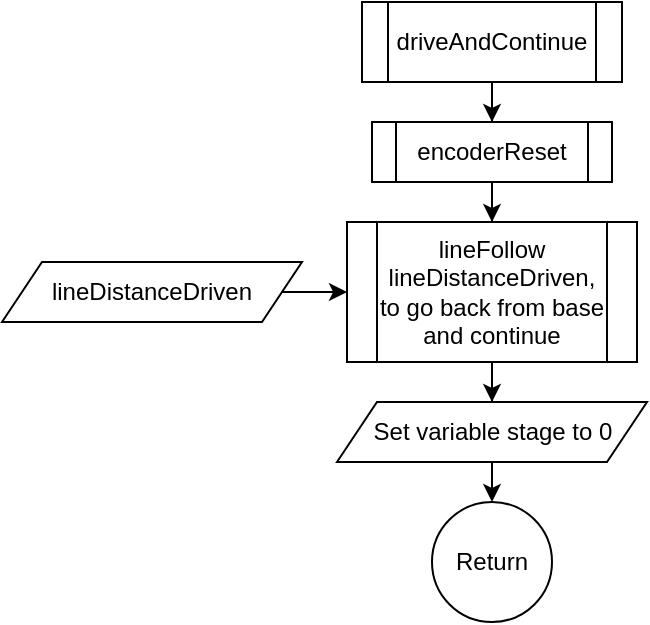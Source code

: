 <mxfile version="22.1.8" type="device">
  <diagram name="Page-1" id="PedLr76Pkh6shtD3cPJk">
    <mxGraphModel dx="376" dy="892" grid="1" gridSize="10" guides="1" tooltips="1" connect="1" arrows="1" fold="1" page="1" pageScale="1" pageWidth="850" pageHeight="1100" math="0" shadow="0">
      <root>
        <mxCell id="0" />
        <mxCell id="1" parent="0" />
        <mxCell id="XMUdxB1sPqNKczfdFU5b-5" value="" style="edgeStyle=orthogonalEdgeStyle;rounded=0;orthogonalLoop=1;jettySize=auto;html=1;entryX=0.5;entryY=0;entryDx=0;entryDy=0;" edge="1" parent="1" source="GjUBMRyRzq4BkJ_Ot-LR-1" target="XMUdxB1sPqNKczfdFU5b-6">
          <mxGeometry relative="1" as="geometry">
            <mxPoint x="265" y="200" as="targetPoint" />
          </mxGeometry>
        </mxCell>
        <mxCell id="GjUBMRyRzq4BkJ_Ot-LR-1" value="driveAndContinue" style="shape=process;whiteSpace=wrap;html=1;backgroundOutline=1;" parent="1" vertex="1">
          <mxGeometry x="200" y="90" width="130" height="40" as="geometry" />
        </mxCell>
        <mxCell id="XMUdxB1sPqNKczfdFU5b-8" value="" style="edgeStyle=orthogonalEdgeStyle;rounded=0;orthogonalLoop=1;jettySize=auto;html=1;" edge="1" parent="1" source="XMUdxB1sPqNKczfdFU5b-6" target="XMUdxB1sPqNKczfdFU5b-7">
          <mxGeometry relative="1" as="geometry" />
        </mxCell>
        <mxCell id="XMUdxB1sPqNKczfdFU5b-6" value="encoderReset" style="shape=process;whiteSpace=wrap;html=1;backgroundOutline=1;" vertex="1" parent="1">
          <mxGeometry x="205" y="150" width="120" height="30" as="geometry" />
        </mxCell>
        <mxCell id="XMUdxB1sPqNKczfdFU5b-12" value="" style="edgeStyle=orthogonalEdgeStyle;rounded=0;orthogonalLoop=1;jettySize=auto;html=1;" edge="1" parent="1" source="XMUdxB1sPqNKczfdFU5b-7" target="XMUdxB1sPqNKczfdFU5b-11">
          <mxGeometry relative="1" as="geometry" />
        </mxCell>
        <mxCell id="XMUdxB1sPqNKczfdFU5b-7" value="lineFollow lineDistanceDriven, to go back from base and continue" style="shape=process;whiteSpace=wrap;html=1;backgroundOutline=1;" vertex="1" parent="1">
          <mxGeometry x="192.5" y="200" width="145" height="70" as="geometry" />
        </mxCell>
        <mxCell id="XMUdxB1sPqNKczfdFU5b-10" style="edgeStyle=orthogonalEdgeStyle;rounded=0;orthogonalLoop=1;jettySize=auto;html=1;exitX=1;exitY=0.5;exitDx=0;exitDy=0;entryX=0;entryY=0.5;entryDx=0;entryDy=0;" edge="1" parent="1" source="XMUdxB1sPqNKczfdFU5b-9" target="XMUdxB1sPqNKczfdFU5b-7">
          <mxGeometry relative="1" as="geometry" />
        </mxCell>
        <mxCell id="XMUdxB1sPqNKczfdFU5b-9" value="lineDistanceDriven" style="shape=parallelogram;perimeter=parallelogramPerimeter;whiteSpace=wrap;html=1;fixedSize=1;" vertex="1" parent="1">
          <mxGeometry x="20" y="220" width="150" height="30" as="geometry" />
        </mxCell>
        <mxCell id="XMUdxB1sPqNKczfdFU5b-14" style="edgeStyle=orthogonalEdgeStyle;rounded=0;orthogonalLoop=1;jettySize=auto;html=1;exitX=0.5;exitY=1;exitDx=0;exitDy=0;entryX=0.5;entryY=0;entryDx=0;entryDy=0;" edge="1" parent="1" source="XMUdxB1sPqNKczfdFU5b-11" target="XMUdxB1sPqNKczfdFU5b-13">
          <mxGeometry relative="1" as="geometry" />
        </mxCell>
        <mxCell id="XMUdxB1sPqNKczfdFU5b-11" value="Set variable stage to 0" style="shape=parallelogram;perimeter=parallelogramPerimeter;whiteSpace=wrap;html=1;fixedSize=1;" vertex="1" parent="1">
          <mxGeometry x="187.5" y="290" width="155" height="30" as="geometry" />
        </mxCell>
        <mxCell id="XMUdxB1sPqNKczfdFU5b-13" value="Return" style="ellipse;whiteSpace=wrap;html=1;aspect=fixed;" vertex="1" parent="1">
          <mxGeometry x="235" y="340" width="60" height="60" as="geometry" />
        </mxCell>
      </root>
    </mxGraphModel>
  </diagram>
</mxfile>
